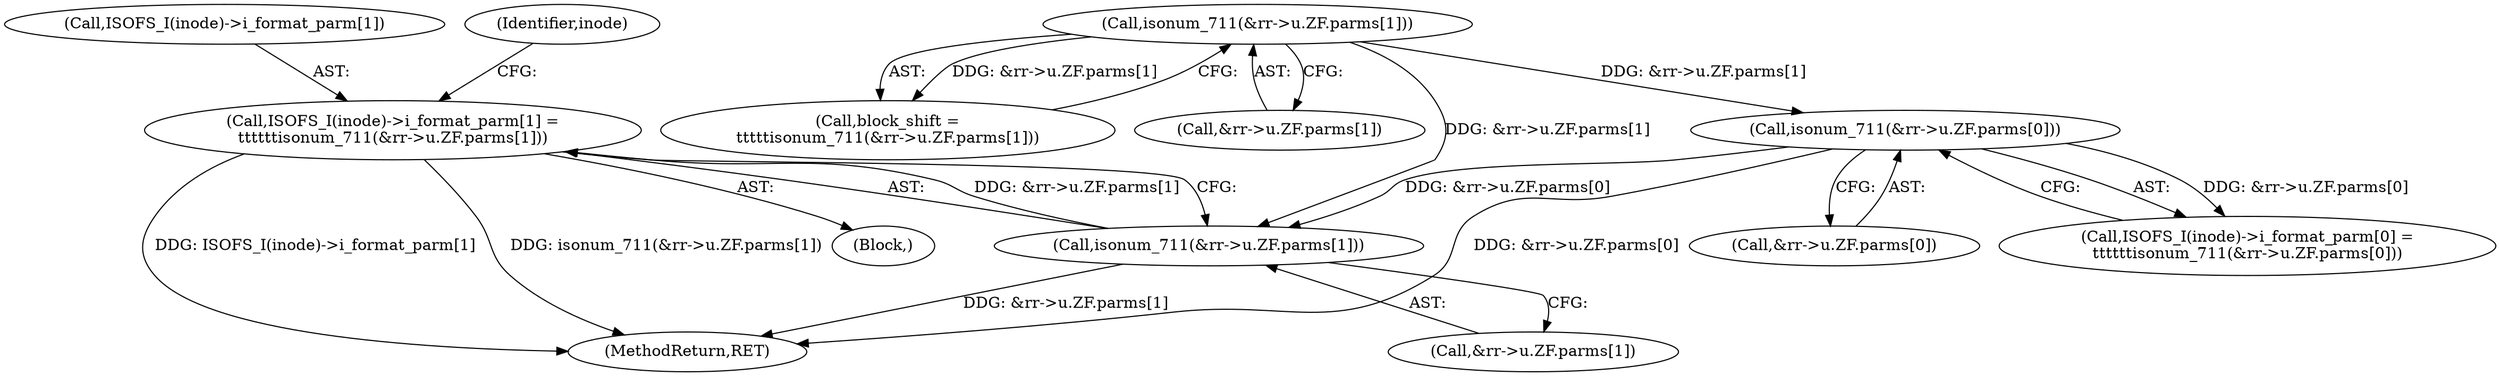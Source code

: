 digraph "0_linux_410dd3cf4c9b36f27ed4542ee18b1af5e68645a4_2@array" {
"1000917" [label="(Call,ISOFS_I(inode)->i_format_parm[1] =\n\t\t\t\t\t\tisonum_711(&rr->u.ZF.parms[1]))"];
"1000924" [label="(Call,isonum_711(&rr->u.ZF.parms[1]))"];
"1000906" [label="(Call,isonum_711(&rr->u.ZF.parms[0]))"];
"1000875" [label="(Call,isonum_711(&rr->u.ZF.parms[1]))"];
"1000937" [label="(Identifier,inode)"];
"1000906" [label="(Call,isonum_711(&rr->u.ZF.parms[0]))"];
"1000892" [label="(Block,)"];
"1000875" [label="(Call,isonum_711(&rr->u.ZF.parms[1]))"];
"1000873" [label="(Call,block_shift =\n\t\t\t\t\tisonum_711(&rr->u.ZF.parms[1]))"];
"1000876" [label="(Call,&rr->u.ZF.parms[1])"];
"1000918" [label="(Call,ISOFS_I(inode)->i_format_parm[1])"];
"1000982" [label="(MethodReturn,RET)"];
"1000925" [label="(Call,&rr->u.ZF.parms[1])"];
"1000924" [label="(Call,isonum_711(&rr->u.ZF.parms[1]))"];
"1000917" [label="(Call,ISOFS_I(inode)->i_format_parm[1] =\n\t\t\t\t\t\tisonum_711(&rr->u.ZF.parms[1]))"];
"1000907" [label="(Call,&rr->u.ZF.parms[0])"];
"1000899" [label="(Call,ISOFS_I(inode)->i_format_parm[0] =\n\t\t\t\t\t\tisonum_711(&rr->u.ZF.parms[0]))"];
"1000917" -> "1000892"  [label="AST: "];
"1000917" -> "1000924"  [label="CFG: "];
"1000918" -> "1000917"  [label="AST: "];
"1000924" -> "1000917"  [label="AST: "];
"1000937" -> "1000917"  [label="CFG: "];
"1000917" -> "1000982"  [label="DDG: ISOFS_I(inode)->i_format_parm[1]"];
"1000917" -> "1000982"  [label="DDG: isonum_711(&rr->u.ZF.parms[1])"];
"1000924" -> "1000917"  [label="DDG: &rr->u.ZF.parms[1]"];
"1000924" -> "1000925"  [label="CFG: "];
"1000925" -> "1000924"  [label="AST: "];
"1000924" -> "1000982"  [label="DDG: &rr->u.ZF.parms[1]"];
"1000906" -> "1000924"  [label="DDG: &rr->u.ZF.parms[0]"];
"1000875" -> "1000924"  [label="DDG: &rr->u.ZF.parms[1]"];
"1000906" -> "1000899"  [label="AST: "];
"1000906" -> "1000907"  [label="CFG: "];
"1000907" -> "1000906"  [label="AST: "];
"1000899" -> "1000906"  [label="CFG: "];
"1000906" -> "1000982"  [label="DDG: &rr->u.ZF.parms[0]"];
"1000906" -> "1000899"  [label="DDG: &rr->u.ZF.parms[0]"];
"1000875" -> "1000906"  [label="DDG: &rr->u.ZF.parms[1]"];
"1000875" -> "1000873"  [label="AST: "];
"1000875" -> "1000876"  [label="CFG: "];
"1000876" -> "1000875"  [label="AST: "];
"1000873" -> "1000875"  [label="CFG: "];
"1000875" -> "1000873"  [label="DDG: &rr->u.ZF.parms[1]"];
}
